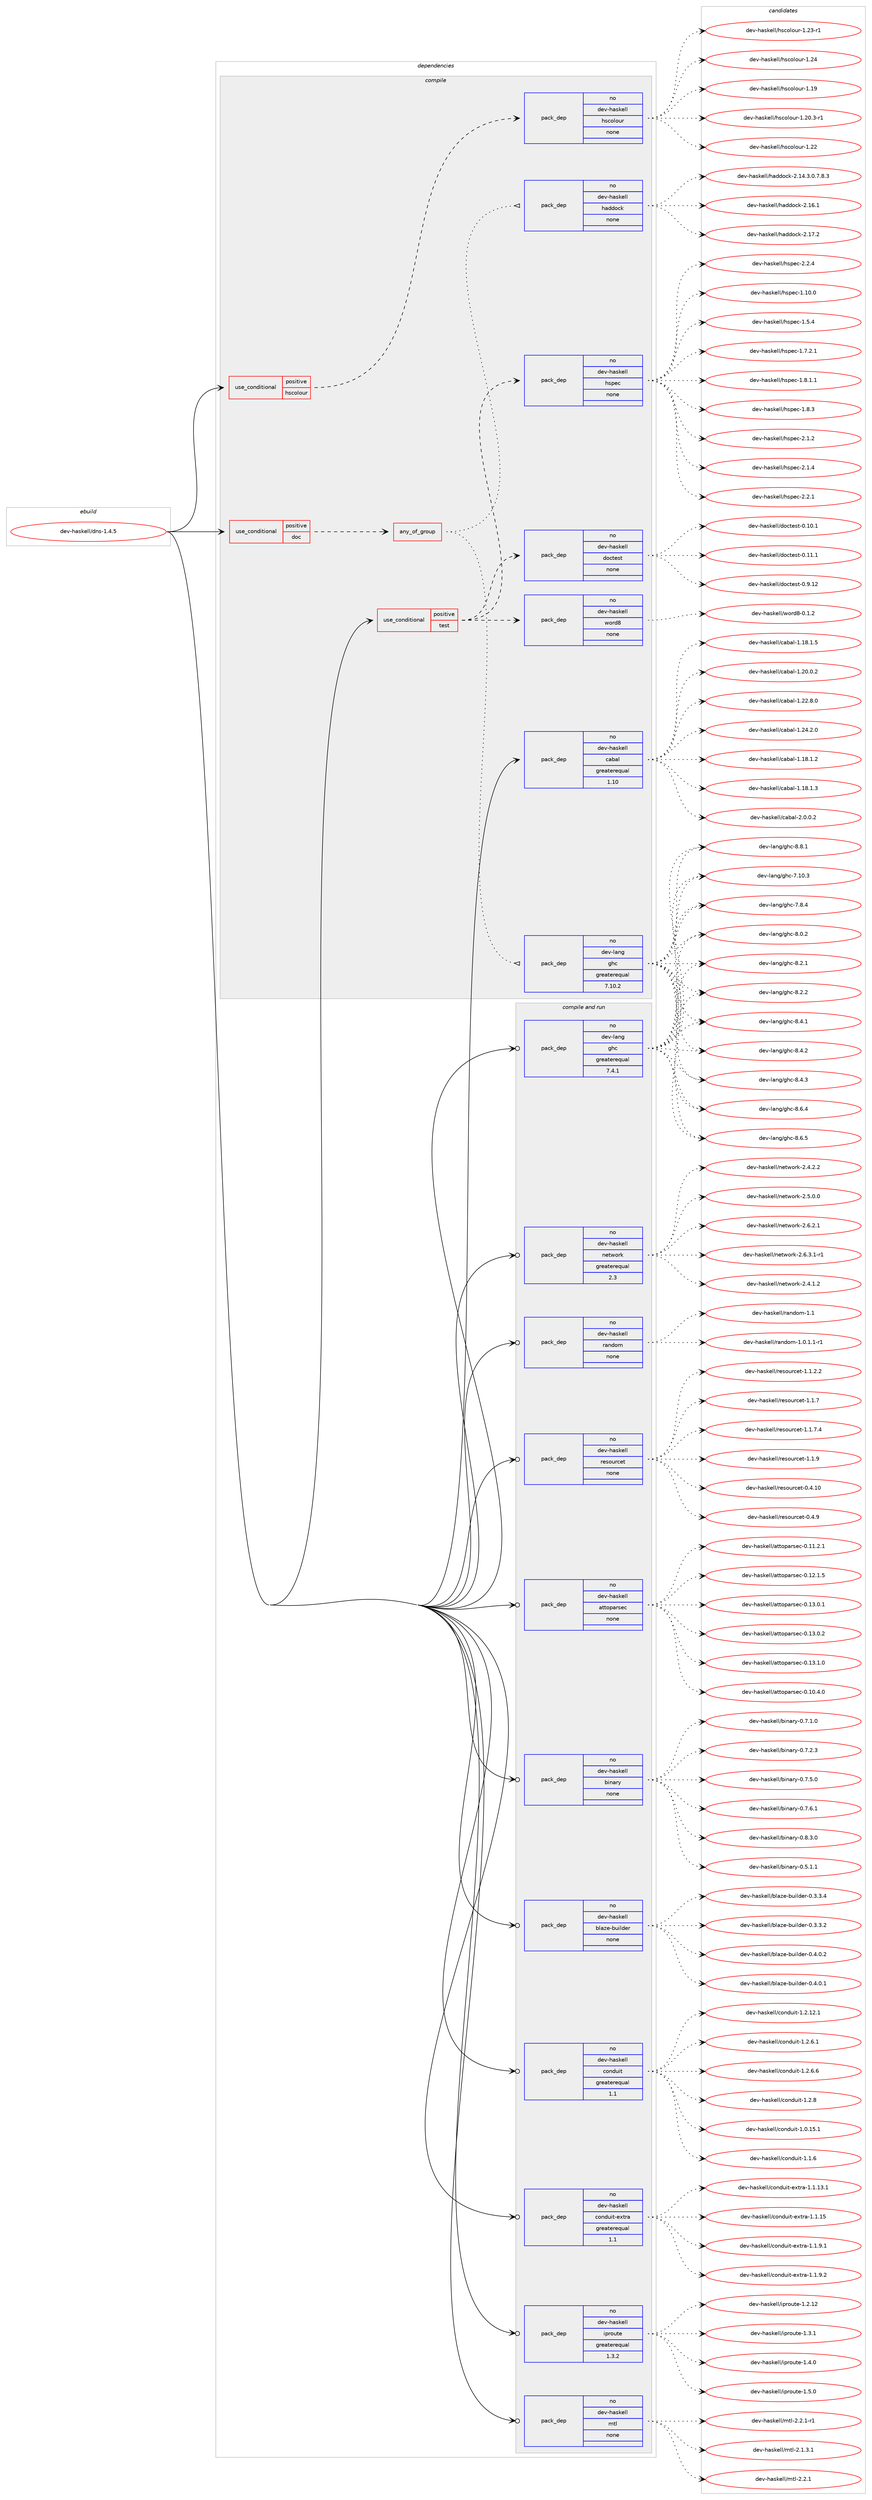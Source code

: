 digraph prolog {

# *************
# Graph options
# *************

newrank=true;
concentrate=true;
compound=true;
graph [rankdir=LR,fontname=Helvetica,fontsize=10,ranksep=1.5];#, ranksep=2.5, nodesep=0.2];
edge  [arrowhead=vee];
node  [fontname=Helvetica,fontsize=10];

# **********
# The ebuild
# **********

subgraph cluster_leftcol {
color=gray;
rank=same;
label=<<i>ebuild</i>>;
id [label="dev-haskell/dns-1.4.5", color=red, width=4, href="../dev-haskell/dns-1.4.5.svg"];
}

# ****************
# The dependencies
# ****************

subgraph cluster_midcol {
color=gray;
label=<<i>dependencies</i>>;
subgraph cluster_compile {
fillcolor="#eeeeee";
style=filled;
label=<<i>compile</i>>;
subgraph cond125534 {
dependency531371 [label=<<TABLE BORDER="0" CELLBORDER="1" CELLSPACING="0" CELLPADDING="4"><TR><TD ROWSPAN="3" CELLPADDING="10">use_conditional</TD></TR><TR><TD>positive</TD></TR><TR><TD>doc</TD></TR></TABLE>>, shape=none, color=red];
subgraph any9767 {
dependency531372 [label=<<TABLE BORDER="0" CELLBORDER="1" CELLSPACING="0" CELLPADDING="4"><TR><TD CELLPADDING="10">any_of_group</TD></TR></TABLE>>, shape=none, color=red];subgraph pack395713 {
dependency531373 [label=<<TABLE BORDER="0" CELLBORDER="1" CELLSPACING="0" CELLPADDING="4" WIDTH="220"><TR><TD ROWSPAN="6" CELLPADDING="30">pack_dep</TD></TR><TR><TD WIDTH="110">no</TD></TR><TR><TD>dev-haskell</TD></TR><TR><TD>haddock</TD></TR><TR><TD>none</TD></TR><TR><TD></TD></TR></TABLE>>, shape=none, color=blue];
}
dependency531372:e -> dependency531373:w [weight=20,style="dotted",arrowhead="oinv"];
subgraph pack395714 {
dependency531374 [label=<<TABLE BORDER="0" CELLBORDER="1" CELLSPACING="0" CELLPADDING="4" WIDTH="220"><TR><TD ROWSPAN="6" CELLPADDING="30">pack_dep</TD></TR><TR><TD WIDTH="110">no</TD></TR><TR><TD>dev-lang</TD></TR><TR><TD>ghc</TD></TR><TR><TD>greaterequal</TD></TR><TR><TD>7.10.2</TD></TR></TABLE>>, shape=none, color=blue];
}
dependency531372:e -> dependency531374:w [weight=20,style="dotted",arrowhead="oinv"];
}
dependency531371:e -> dependency531372:w [weight=20,style="dashed",arrowhead="vee"];
}
id:e -> dependency531371:w [weight=20,style="solid",arrowhead="vee"];
subgraph cond125535 {
dependency531375 [label=<<TABLE BORDER="0" CELLBORDER="1" CELLSPACING="0" CELLPADDING="4"><TR><TD ROWSPAN="3" CELLPADDING="10">use_conditional</TD></TR><TR><TD>positive</TD></TR><TR><TD>hscolour</TD></TR></TABLE>>, shape=none, color=red];
subgraph pack395715 {
dependency531376 [label=<<TABLE BORDER="0" CELLBORDER="1" CELLSPACING="0" CELLPADDING="4" WIDTH="220"><TR><TD ROWSPAN="6" CELLPADDING="30">pack_dep</TD></TR><TR><TD WIDTH="110">no</TD></TR><TR><TD>dev-haskell</TD></TR><TR><TD>hscolour</TD></TR><TR><TD>none</TD></TR><TR><TD></TD></TR></TABLE>>, shape=none, color=blue];
}
dependency531375:e -> dependency531376:w [weight=20,style="dashed",arrowhead="vee"];
}
id:e -> dependency531375:w [weight=20,style="solid",arrowhead="vee"];
subgraph cond125536 {
dependency531377 [label=<<TABLE BORDER="0" CELLBORDER="1" CELLSPACING="0" CELLPADDING="4"><TR><TD ROWSPAN="3" CELLPADDING="10">use_conditional</TD></TR><TR><TD>positive</TD></TR><TR><TD>test</TD></TR></TABLE>>, shape=none, color=red];
subgraph pack395716 {
dependency531378 [label=<<TABLE BORDER="0" CELLBORDER="1" CELLSPACING="0" CELLPADDING="4" WIDTH="220"><TR><TD ROWSPAN="6" CELLPADDING="30">pack_dep</TD></TR><TR><TD WIDTH="110">no</TD></TR><TR><TD>dev-haskell</TD></TR><TR><TD>doctest</TD></TR><TR><TD>none</TD></TR><TR><TD></TD></TR></TABLE>>, shape=none, color=blue];
}
dependency531377:e -> dependency531378:w [weight=20,style="dashed",arrowhead="vee"];
subgraph pack395717 {
dependency531379 [label=<<TABLE BORDER="0" CELLBORDER="1" CELLSPACING="0" CELLPADDING="4" WIDTH="220"><TR><TD ROWSPAN="6" CELLPADDING="30">pack_dep</TD></TR><TR><TD WIDTH="110">no</TD></TR><TR><TD>dev-haskell</TD></TR><TR><TD>hspec</TD></TR><TR><TD>none</TD></TR><TR><TD></TD></TR></TABLE>>, shape=none, color=blue];
}
dependency531377:e -> dependency531379:w [weight=20,style="dashed",arrowhead="vee"];
subgraph pack395718 {
dependency531380 [label=<<TABLE BORDER="0" CELLBORDER="1" CELLSPACING="0" CELLPADDING="4" WIDTH="220"><TR><TD ROWSPAN="6" CELLPADDING="30">pack_dep</TD></TR><TR><TD WIDTH="110">no</TD></TR><TR><TD>dev-haskell</TD></TR><TR><TD>word8</TD></TR><TR><TD>none</TD></TR><TR><TD></TD></TR></TABLE>>, shape=none, color=blue];
}
dependency531377:e -> dependency531380:w [weight=20,style="dashed",arrowhead="vee"];
}
id:e -> dependency531377:w [weight=20,style="solid",arrowhead="vee"];
subgraph pack395719 {
dependency531381 [label=<<TABLE BORDER="0" CELLBORDER="1" CELLSPACING="0" CELLPADDING="4" WIDTH="220"><TR><TD ROWSPAN="6" CELLPADDING="30">pack_dep</TD></TR><TR><TD WIDTH="110">no</TD></TR><TR><TD>dev-haskell</TD></TR><TR><TD>cabal</TD></TR><TR><TD>greaterequal</TD></TR><TR><TD>1.10</TD></TR></TABLE>>, shape=none, color=blue];
}
id:e -> dependency531381:w [weight=20,style="solid",arrowhead="vee"];
}
subgraph cluster_compileandrun {
fillcolor="#eeeeee";
style=filled;
label=<<i>compile and run</i>>;
subgraph pack395720 {
dependency531382 [label=<<TABLE BORDER="0" CELLBORDER="1" CELLSPACING="0" CELLPADDING="4" WIDTH="220"><TR><TD ROWSPAN="6" CELLPADDING="30">pack_dep</TD></TR><TR><TD WIDTH="110">no</TD></TR><TR><TD>dev-haskell</TD></TR><TR><TD>attoparsec</TD></TR><TR><TD>none</TD></TR><TR><TD></TD></TR></TABLE>>, shape=none, color=blue];
}
id:e -> dependency531382:w [weight=20,style="solid",arrowhead="odotvee"];
subgraph pack395721 {
dependency531383 [label=<<TABLE BORDER="0" CELLBORDER="1" CELLSPACING="0" CELLPADDING="4" WIDTH="220"><TR><TD ROWSPAN="6" CELLPADDING="30">pack_dep</TD></TR><TR><TD WIDTH="110">no</TD></TR><TR><TD>dev-haskell</TD></TR><TR><TD>binary</TD></TR><TR><TD>none</TD></TR><TR><TD></TD></TR></TABLE>>, shape=none, color=blue];
}
id:e -> dependency531383:w [weight=20,style="solid",arrowhead="odotvee"];
subgraph pack395722 {
dependency531384 [label=<<TABLE BORDER="0" CELLBORDER="1" CELLSPACING="0" CELLPADDING="4" WIDTH="220"><TR><TD ROWSPAN="6" CELLPADDING="30">pack_dep</TD></TR><TR><TD WIDTH="110">no</TD></TR><TR><TD>dev-haskell</TD></TR><TR><TD>blaze-builder</TD></TR><TR><TD>none</TD></TR><TR><TD></TD></TR></TABLE>>, shape=none, color=blue];
}
id:e -> dependency531384:w [weight=20,style="solid",arrowhead="odotvee"];
subgraph pack395723 {
dependency531385 [label=<<TABLE BORDER="0" CELLBORDER="1" CELLSPACING="0" CELLPADDING="4" WIDTH="220"><TR><TD ROWSPAN="6" CELLPADDING="30">pack_dep</TD></TR><TR><TD WIDTH="110">no</TD></TR><TR><TD>dev-haskell</TD></TR><TR><TD>conduit</TD></TR><TR><TD>greaterequal</TD></TR><TR><TD>1.1</TD></TR></TABLE>>, shape=none, color=blue];
}
id:e -> dependency531385:w [weight=20,style="solid",arrowhead="odotvee"];
subgraph pack395724 {
dependency531386 [label=<<TABLE BORDER="0" CELLBORDER="1" CELLSPACING="0" CELLPADDING="4" WIDTH="220"><TR><TD ROWSPAN="6" CELLPADDING="30">pack_dep</TD></TR><TR><TD WIDTH="110">no</TD></TR><TR><TD>dev-haskell</TD></TR><TR><TD>conduit-extra</TD></TR><TR><TD>greaterequal</TD></TR><TR><TD>1.1</TD></TR></TABLE>>, shape=none, color=blue];
}
id:e -> dependency531386:w [weight=20,style="solid",arrowhead="odotvee"];
subgraph pack395725 {
dependency531387 [label=<<TABLE BORDER="0" CELLBORDER="1" CELLSPACING="0" CELLPADDING="4" WIDTH="220"><TR><TD ROWSPAN="6" CELLPADDING="30">pack_dep</TD></TR><TR><TD WIDTH="110">no</TD></TR><TR><TD>dev-haskell</TD></TR><TR><TD>iproute</TD></TR><TR><TD>greaterequal</TD></TR><TR><TD>1.3.2</TD></TR></TABLE>>, shape=none, color=blue];
}
id:e -> dependency531387:w [weight=20,style="solid",arrowhead="odotvee"];
subgraph pack395726 {
dependency531388 [label=<<TABLE BORDER="0" CELLBORDER="1" CELLSPACING="0" CELLPADDING="4" WIDTH="220"><TR><TD ROWSPAN="6" CELLPADDING="30">pack_dep</TD></TR><TR><TD WIDTH="110">no</TD></TR><TR><TD>dev-haskell</TD></TR><TR><TD>mtl</TD></TR><TR><TD>none</TD></TR><TR><TD></TD></TR></TABLE>>, shape=none, color=blue];
}
id:e -> dependency531388:w [weight=20,style="solid",arrowhead="odotvee"];
subgraph pack395727 {
dependency531389 [label=<<TABLE BORDER="0" CELLBORDER="1" CELLSPACING="0" CELLPADDING="4" WIDTH="220"><TR><TD ROWSPAN="6" CELLPADDING="30">pack_dep</TD></TR><TR><TD WIDTH="110">no</TD></TR><TR><TD>dev-haskell</TD></TR><TR><TD>network</TD></TR><TR><TD>greaterequal</TD></TR><TR><TD>2.3</TD></TR></TABLE>>, shape=none, color=blue];
}
id:e -> dependency531389:w [weight=20,style="solid",arrowhead="odotvee"];
subgraph pack395728 {
dependency531390 [label=<<TABLE BORDER="0" CELLBORDER="1" CELLSPACING="0" CELLPADDING="4" WIDTH="220"><TR><TD ROWSPAN="6" CELLPADDING="30">pack_dep</TD></TR><TR><TD WIDTH="110">no</TD></TR><TR><TD>dev-haskell</TD></TR><TR><TD>random</TD></TR><TR><TD>none</TD></TR><TR><TD></TD></TR></TABLE>>, shape=none, color=blue];
}
id:e -> dependency531390:w [weight=20,style="solid",arrowhead="odotvee"];
subgraph pack395729 {
dependency531391 [label=<<TABLE BORDER="0" CELLBORDER="1" CELLSPACING="0" CELLPADDING="4" WIDTH="220"><TR><TD ROWSPAN="6" CELLPADDING="30">pack_dep</TD></TR><TR><TD WIDTH="110">no</TD></TR><TR><TD>dev-haskell</TD></TR><TR><TD>resourcet</TD></TR><TR><TD>none</TD></TR><TR><TD></TD></TR></TABLE>>, shape=none, color=blue];
}
id:e -> dependency531391:w [weight=20,style="solid",arrowhead="odotvee"];
subgraph pack395730 {
dependency531392 [label=<<TABLE BORDER="0" CELLBORDER="1" CELLSPACING="0" CELLPADDING="4" WIDTH="220"><TR><TD ROWSPAN="6" CELLPADDING="30">pack_dep</TD></TR><TR><TD WIDTH="110">no</TD></TR><TR><TD>dev-lang</TD></TR><TR><TD>ghc</TD></TR><TR><TD>greaterequal</TD></TR><TR><TD>7.4.1</TD></TR></TABLE>>, shape=none, color=blue];
}
id:e -> dependency531392:w [weight=20,style="solid",arrowhead="odotvee"];
}
subgraph cluster_run {
fillcolor="#eeeeee";
style=filled;
label=<<i>run</i>>;
}
}

# **************
# The candidates
# **************

subgraph cluster_choices {
rank=same;
color=gray;
label=<<i>candidates</i>>;

subgraph choice395713 {
color=black;
nodesep=1;
choice1001011184510497115107101108108471049710010011199107455046495246514648465546564651 [label="dev-haskell/haddock-2.14.3.0.7.8.3", color=red, width=4,href="../dev-haskell/haddock-2.14.3.0.7.8.3.svg"];
choice100101118451049711510710110810847104971001001119910745504649544649 [label="dev-haskell/haddock-2.16.1", color=red, width=4,href="../dev-haskell/haddock-2.16.1.svg"];
choice100101118451049711510710110810847104971001001119910745504649554650 [label="dev-haskell/haddock-2.17.2", color=red, width=4,href="../dev-haskell/haddock-2.17.2.svg"];
dependency531373:e -> choice1001011184510497115107101108108471049710010011199107455046495246514648465546564651:w [style=dotted,weight="100"];
dependency531373:e -> choice100101118451049711510710110810847104971001001119910745504649544649:w [style=dotted,weight="100"];
dependency531373:e -> choice100101118451049711510710110810847104971001001119910745504649554650:w [style=dotted,weight="100"];
}
subgraph choice395714 {
color=black;
nodesep=1;
choice1001011184510897110103471031049945554649484651 [label="dev-lang/ghc-7.10.3", color=red, width=4,href="../dev-lang/ghc-7.10.3.svg"];
choice10010111845108971101034710310499455546564652 [label="dev-lang/ghc-7.8.4", color=red, width=4,href="../dev-lang/ghc-7.8.4.svg"];
choice10010111845108971101034710310499455646484650 [label="dev-lang/ghc-8.0.2", color=red, width=4,href="../dev-lang/ghc-8.0.2.svg"];
choice10010111845108971101034710310499455646504649 [label="dev-lang/ghc-8.2.1", color=red, width=4,href="../dev-lang/ghc-8.2.1.svg"];
choice10010111845108971101034710310499455646504650 [label="dev-lang/ghc-8.2.2", color=red, width=4,href="../dev-lang/ghc-8.2.2.svg"];
choice10010111845108971101034710310499455646524649 [label="dev-lang/ghc-8.4.1", color=red, width=4,href="../dev-lang/ghc-8.4.1.svg"];
choice10010111845108971101034710310499455646524650 [label="dev-lang/ghc-8.4.2", color=red, width=4,href="../dev-lang/ghc-8.4.2.svg"];
choice10010111845108971101034710310499455646524651 [label="dev-lang/ghc-8.4.3", color=red, width=4,href="../dev-lang/ghc-8.4.3.svg"];
choice10010111845108971101034710310499455646544652 [label="dev-lang/ghc-8.6.4", color=red, width=4,href="../dev-lang/ghc-8.6.4.svg"];
choice10010111845108971101034710310499455646544653 [label="dev-lang/ghc-8.6.5", color=red, width=4,href="../dev-lang/ghc-8.6.5.svg"];
choice10010111845108971101034710310499455646564649 [label="dev-lang/ghc-8.8.1", color=red, width=4,href="../dev-lang/ghc-8.8.1.svg"];
dependency531374:e -> choice1001011184510897110103471031049945554649484651:w [style=dotted,weight="100"];
dependency531374:e -> choice10010111845108971101034710310499455546564652:w [style=dotted,weight="100"];
dependency531374:e -> choice10010111845108971101034710310499455646484650:w [style=dotted,weight="100"];
dependency531374:e -> choice10010111845108971101034710310499455646504649:w [style=dotted,weight="100"];
dependency531374:e -> choice10010111845108971101034710310499455646504650:w [style=dotted,weight="100"];
dependency531374:e -> choice10010111845108971101034710310499455646524649:w [style=dotted,weight="100"];
dependency531374:e -> choice10010111845108971101034710310499455646524650:w [style=dotted,weight="100"];
dependency531374:e -> choice10010111845108971101034710310499455646524651:w [style=dotted,weight="100"];
dependency531374:e -> choice10010111845108971101034710310499455646544652:w [style=dotted,weight="100"];
dependency531374:e -> choice10010111845108971101034710310499455646544653:w [style=dotted,weight="100"];
dependency531374:e -> choice10010111845108971101034710310499455646564649:w [style=dotted,weight="100"];
}
subgraph choice395715 {
color=black;
nodesep=1;
choice100101118451049711510710110810847104115991111081111171144549464957 [label="dev-haskell/hscolour-1.19", color=red, width=4,href="../dev-haskell/hscolour-1.19.svg"];
choice10010111845104971151071011081084710411599111108111117114454946504846514511449 [label="dev-haskell/hscolour-1.20.3-r1", color=red, width=4,href="../dev-haskell/hscolour-1.20.3-r1.svg"];
choice100101118451049711510710110810847104115991111081111171144549465050 [label="dev-haskell/hscolour-1.22", color=red, width=4,href="../dev-haskell/hscolour-1.22.svg"];
choice1001011184510497115107101108108471041159911110811111711445494650514511449 [label="dev-haskell/hscolour-1.23-r1", color=red, width=4,href="../dev-haskell/hscolour-1.23-r1.svg"];
choice100101118451049711510710110810847104115991111081111171144549465052 [label="dev-haskell/hscolour-1.24", color=red, width=4,href="../dev-haskell/hscolour-1.24.svg"];
dependency531376:e -> choice100101118451049711510710110810847104115991111081111171144549464957:w [style=dotted,weight="100"];
dependency531376:e -> choice10010111845104971151071011081084710411599111108111117114454946504846514511449:w [style=dotted,weight="100"];
dependency531376:e -> choice100101118451049711510710110810847104115991111081111171144549465050:w [style=dotted,weight="100"];
dependency531376:e -> choice1001011184510497115107101108108471041159911110811111711445494650514511449:w [style=dotted,weight="100"];
dependency531376:e -> choice100101118451049711510710110810847104115991111081111171144549465052:w [style=dotted,weight="100"];
}
subgraph choice395716 {
color=black;
nodesep=1;
choice1001011184510497115107101108108471001119911610111511645484649484649 [label="dev-haskell/doctest-0.10.1", color=red, width=4,href="../dev-haskell/doctest-0.10.1.svg"];
choice1001011184510497115107101108108471001119911610111511645484649494649 [label="dev-haskell/doctest-0.11.1", color=red, width=4,href="../dev-haskell/doctest-0.11.1.svg"];
choice1001011184510497115107101108108471001119911610111511645484657464950 [label="dev-haskell/doctest-0.9.12", color=red, width=4,href="../dev-haskell/doctest-0.9.12.svg"];
dependency531378:e -> choice1001011184510497115107101108108471001119911610111511645484649484649:w [style=dotted,weight="100"];
dependency531378:e -> choice1001011184510497115107101108108471001119911610111511645484649494649:w [style=dotted,weight="100"];
dependency531378:e -> choice1001011184510497115107101108108471001119911610111511645484657464950:w [style=dotted,weight="100"];
}
subgraph choice395717 {
color=black;
nodesep=1;
choice1001011184510497115107101108108471041151121019945494649484648 [label="dev-haskell/hspec-1.10.0", color=red, width=4,href="../dev-haskell/hspec-1.10.0.svg"];
choice10010111845104971151071011081084710411511210199454946534652 [label="dev-haskell/hspec-1.5.4", color=red, width=4,href="../dev-haskell/hspec-1.5.4.svg"];
choice100101118451049711510710110810847104115112101994549465546504649 [label="dev-haskell/hspec-1.7.2.1", color=red, width=4,href="../dev-haskell/hspec-1.7.2.1.svg"];
choice100101118451049711510710110810847104115112101994549465646494649 [label="dev-haskell/hspec-1.8.1.1", color=red, width=4,href="../dev-haskell/hspec-1.8.1.1.svg"];
choice10010111845104971151071011081084710411511210199454946564651 [label="dev-haskell/hspec-1.8.3", color=red, width=4,href="../dev-haskell/hspec-1.8.3.svg"];
choice10010111845104971151071011081084710411511210199455046494650 [label="dev-haskell/hspec-2.1.2", color=red, width=4,href="../dev-haskell/hspec-2.1.2.svg"];
choice10010111845104971151071011081084710411511210199455046494652 [label="dev-haskell/hspec-2.1.4", color=red, width=4,href="../dev-haskell/hspec-2.1.4.svg"];
choice10010111845104971151071011081084710411511210199455046504649 [label="dev-haskell/hspec-2.2.1", color=red, width=4,href="../dev-haskell/hspec-2.2.1.svg"];
choice10010111845104971151071011081084710411511210199455046504652 [label="dev-haskell/hspec-2.2.4", color=red, width=4,href="../dev-haskell/hspec-2.2.4.svg"];
dependency531379:e -> choice1001011184510497115107101108108471041151121019945494649484648:w [style=dotted,weight="100"];
dependency531379:e -> choice10010111845104971151071011081084710411511210199454946534652:w [style=dotted,weight="100"];
dependency531379:e -> choice100101118451049711510710110810847104115112101994549465546504649:w [style=dotted,weight="100"];
dependency531379:e -> choice100101118451049711510710110810847104115112101994549465646494649:w [style=dotted,weight="100"];
dependency531379:e -> choice10010111845104971151071011081084710411511210199454946564651:w [style=dotted,weight="100"];
dependency531379:e -> choice10010111845104971151071011081084710411511210199455046494650:w [style=dotted,weight="100"];
dependency531379:e -> choice10010111845104971151071011081084710411511210199455046494652:w [style=dotted,weight="100"];
dependency531379:e -> choice10010111845104971151071011081084710411511210199455046504649:w [style=dotted,weight="100"];
dependency531379:e -> choice10010111845104971151071011081084710411511210199455046504652:w [style=dotted,weight="100"];
}
subgraph choice395718 {
color=black;
nodesep=1;
choice10010111845104971151071011081084711911111410056454846494650 [label="dev-haskell/word8-0.1.2", color=red, width=4,href="../dev-haskell/word8-0.1.2.svg"];
dependency531380:e -> choice10010111845104971151071011081084711911111410056454846494650:w [style=dotted,weight="100"];
}
subgraph choice395719 {
color=black;
nodesep=1;
choice10010111845104971151071011081084799979897108454946495646494650 [label="dev-haskell/cabal-1.18.1.2", color=red, width=4,href="../dev-haskell/cabal-1.18.1.2.svg"];
choice10010111845104971151071011081084799979897108454946495646494651 [label="dev-haskell/cabal-1.18.1.3", color=red, width=4,href="../dev-haskell/cabal-1.18.1.3.svg"];
choice10010111845104971151071011081084799979897108454946495646494653 [label="dev-haskell/cabal-1.18.1.5", color=red, width=4,href="../dev-haskell/cabal-1.18.1.5.svg"];
choice10010111845104971151071011081084799979897108454946504846484650 [label="dev-haskell/cabal-1.20.0.2", color=red, width=4,href="../dev-haskell/cabal-1.20.0.2.svg"];
choice10010111845104971151071011081084799979897108454946505046564648 [label="dev-haskell/cabal-1.22.8.0", color=red, width=4,href="../dev-haskell/cabal-1.22.8.0.svg"];
choice10010111845104971151071011081084799979897108454946505246504648 [label="dev-haskell/cabal-1.24.2.0", color=red, width=4,href="../dev-haskell/cabal-1.24.2.0.svg"];
choice100101118451049711510710110810847999798971084550464846484650 [label="dev-haskell/cabal-2.0.0.2", color=red, width=4,href="../dev-haskell/cabal-2.0.0.2.svg"];
dependency531381:e -> choice10010111845104971151071011081084799979897108454946495646494650:w [style=dotted,weight="100"];
dependency531381:e -> choice10010111845104971151071011081084799979897108454946495646494651:w [style=dotted,weight="100"];
dependency531381:e -> choice10010111845104971151071011081084799979897108454946495646494653:w [style=dotted,weight="100"];
dependency531381:e -> choice10010111845104971151071011081084799979897108454946504846484650:w [style=dotted,weight="100"];
dependency531381:e -> choice10010111845104971151071011081084799979897108454946505046564648:w [style=dotted,weight="100"];
dependency531381:e -> choice10010111845104971151071011081084799979897108454946505246504648:w [style=dotted,weight="100"];
dependency531381:e -> choice100101118451049711510710110810847999798971084550464846484650:w [style=dotted,weight="100"];
}
subgraph choice395720 {
color=black;
nodesep=1;
choice100101118451049711510710110810847971161161111129711411510199454846494846524648 [label="dev-haskell/attoparsec-0.10.4.0", color=red, width=4,href="../dev-haskell/attoparsec-0.10.4.0.svg"];
choice100101118451049711510710110810847971161161111129711411510199454846494946504649 [label="dev-haskell/attoparsec-0.11.2.1", color=red, width=4,href="../dev-haskell/attoparsec-0.11.2.1.svg"];
choice100101118451049711510710110810847971161161111129711411510199454846495046494653 [label="dev-haskell/attoparsec-0.12.1.5", color=red, width=4,href="../dev-haskell/attoparsec-0.12.1.5.svg"];
choice100101118451049711510710110810847971161161111129711411510199454846495146484649 [label="dev-haskell/attoparsec-0.13.0.1", color=red, width=4,href="../dev-haskell/attoparsec-0.13.0.1.svg"];
choice100101118451049711510710110810847971161161111129711411510199454846495146484650 [label="dev-haskell/attoparsec-0.13.0.2", color=red, width=4,href="../dev-haskell/attoparsec-0.13.0.2.svg"];
choice100101118451049711510710110810847971161161111129711411510199454846495146494648 [label="dev-haskell/attoparsec-0.13.1.0", color=red, width=4,href="../dev-haskell/attoparsec-0.13.1.0.svg"];
dependency531382:e -> choice100101118451049711510710110810847971161161111129711411510199454846494846524648:w [style=dotted,weight="100"];
dependency531382:e -> choice100101118451049711510710110810847971161161111129711411510199454846494946504649:w [style=dotted,weight="100"];
dependency531382:e -> choice100101118451049711510710110810847971161161111129711411510199454846495046494653:w [style=dotted,weight="100"];
dependency531382:e -> choice100101118451049711510710110810847971161161111129711411510199454846495146484649:w [style=dotted,weight="100"];
dependency531382:e -> choice100101118451049711510710110810847971161161111129711411510199454846495146484650:w [style=dotted,weight="100"];
dependency531382:e -> choice100101118451049711510710110810847971161161111129711411510199454846495146494648:w [style=dotted,weight="100"];
}
subgraph choice395721 {
color=black;
nodesep=1;
choice10010111845104971151071011081084798105110971141214548465346494649 [label="dev-haskell/binary-0.5.1.1", color=red, width=4,href="../dev-haskell/binary-0.5.1.1.svg"];
choice10010111845104971151071011081084798105110971141214548465546494648 [label="dev-haskell/binary-0.7.1.0", color=red, width=4,href="../dev-haskell/binary-0.7.1.0.svg"];
choice10010111845104971151071011081084798105110971141214548465546504651 [label="dev-haskell/binary-0.7.2.3", color=red, width=4,href="../dev-haskell/binary-0.7.2.3.svg"];
choice10010111845104971151071011081084798105110971141214548465546534648 [label="dev-haskell/binary-0.7.5.0", color=red, width=4,href="../dev-haskell/binary-0.7.5.0.svg"];
choice10010111845104971151071011081084798105110971141214548465546544649 [label="dev-haskell/binary-0.7.6.1", color=red, width=4,href="../dev-haskell/binary-0.7.6.1.svg"];
choice10010111845104971151071011081084798105110971141214548465646514648 [label="dev-haskell/binary-0.8.3.0", color=red, width=4,href="../dev-haskell/binary-0.8.3.0.svg"];
dependency531383:e -> choice10010111845104971151071011081084798105110971141214548465346494649:w [style=dotted,weight="100"];
dependency531383:e -> choice10010111845104971151071011081084798105110971141214548465546494648:w [style=dotted,weight="100"];
dependency531383:e -> choice10010111845104971151071011081084798105110971141214548465546504651:w [style=dotted,weight="100"];
dependency531383:e -> choice10010111845104971151071011081084798105110971141214548465546534648:w [style=dotted,weight="100"];
dependency531383:e -> choice10010111845104971151071011081084798105110971141214548465546544649:w [style=dotted,weight="100"];
dependency531383:e -> choice10010111845104971151071011081084798105110971141214548465646514648:w [style=dotted,weight="100"];
}
subgraph choice395722 {
color=black;
nodesep=1;
choice100101118451049711510710110810847981089712210145981171051081001011144548465146514650 [label="dev-haskell/blaze-builder-0.3.3.2", color=red, width=4,href="../dev-haskell/blaze-builder-0.3.3.2.svg"];
choice100101118451049711510710110810847981089712210145981171051081001011144548465146514652 [label="dev-haskell/blaze-builder-0.3.3.4", color=red, width=4,href="../dev-haskell/blaze-builder-0.3.3.4.svg"];
choice100101118451049711510710110810847981089712210145981171051081001011144548465246484649 [label="dev-haskell/blaze-builder-0.4.0.1", color=red, width=4,href="../dev-haskell/blaze-builder-0.4.0.1.svg"];
choice100101118451049711510710110810847981089712210145981171051081001011144548465246484650 [label="dev-haskell/blaze-builder-0.4.0.2", color=red, width=4,href="../dev-haskell/blaze-builder-0.4.0.2.svg"];
dependency531384:e -> choice100101118451049711510710110810847981089712210145981171051081001011144548465146514650:w [style=dotted,weight="100"];
dependency531384:e -> choice100101118451049711510710110810847981089712210145981171051081001011144548465146514652:w [style=dotted,weight="100"];
dependency531384:e -> choice100101118451049711510710110810847981089712210145981171051081001011144548465246484649:w [style=dotted,weight="100"];
dependency531384:e -> choice100101118451049711510710110810847981089712210145981171051081001011144548465246484650:w [style=dotted,weight="100"];
}
subgraph choice395723 {
color=black;
nodesep=1;
choice10010111845104971151071011081084799111110100117105116454946484649534649 [label="dev-haskell/conduit-1.0.15.1", color=red, width=4,href="../dev-haskell/conduit-1.0.15.1.svg"];
choice10010111845104971151071011081084799111110100117105116454946494654 [label="dev-haskell/conduit-1.1.6", color=red, width=4,href="../dev-haskell/conduit-1.1.6.svg"];
choice10010111845104971151071011081084799111110100117105116454946504649504649 [label="dev-haskell/conduit-1.2.12.1", color=red, width=4,href="../dev-haskell/conduit-1.2.12.1.svg"];
choice100101118451049711510710110810847991111101001171051164549465046544649 [label="dev-haskell/conduit-1.2.6.1", color=red, width=4,href="../dev-haskell/conduit-1.2.6.1.svg"];
choice100101118451049711510710110810847991111101001171051164549465046544654 [label="dev-haskell/conduit-1.2.6.6", color=red, width=4,href="../dev-haskell/conduit-1.2.6.6.svg"];
choice10010111845104971151071011081084799111110100117105116454946504656 [label="dev-haskell/conduit-1.2.8", color=red, width=4,href="../dev-haskell/conduit-1.2.8.svg"];
dependency531385:e -> choice10010111845104971151071011081084799111110100117105116454946484649534649:w [style=dotted,weight="100"];
dependency531385:e -> choice10010111845104971151071011081084799111110100117105116454946494654:w [style=dotted,weight="100"];
dependency531385:e -> choice10010111845104971151071011081084799111110100117105116454946504649504649:w [style=dotted,weight="100"];
dependency531385:e -> choice100101118451049711510710110810847991111101001171051164549465046544649:w [style=dotted,weight="100"];
dependency531385:e -> choice100101118451049711510710110810847991111101001171051164549465046544654:w [style=dotted,weight="100"];
dependency531385:e -> choice10010111845104971151071011081084799111110100117105116454946504656:w [style=dotted,weight="100"];
}
subgraph choice395724 {
color=black;
nodesep=1;
choice100101118451049711510710110810847991111101001171051164510112011611497454946494649514649 [label="dev-haskell/conduit-extra-1.1.13.1", color=red, width=4,href="../dev-haskell/conduit-extra-1.1.13.1.svg"];
choice10010111845104971151071011081084799111110100117105116451011201161149745494649464953 [label="dev-haskell/conduit-extra-1.1.15", color=red, width=4,href="../dev-haskell/conduit-extra-1.1.15.svg"];
choice1001011184510497115107101108108479911111010011710511645101120116114974549464946574649 [label="dev-haskell/conduit-extra-1.1.9.1", color=red, width=4,href="../dev-haskell/conduit-extra-1.1.9.1.svg"];
choice1001011184510497115107101108108479911111010011710511645101120116114974549464946574650 [label="dev-haskell/conduit-extra-1.1.9.2", color=red, width=4,href="../dev-haskell/conduit-extra-1.1.9.2.svg"];
dependency531386:e -> choice100101118451049711510710110810847991111101001171051164510112011611497454946494649514649:w [style=dotted,weight="100"];
dependency531386:e -> choice10010111845104971151071011081084799111110100117105116451011201161149745494649464953:w [style=dotted,weight="100"];
dependency531386:e -> choice1001011184510497115107101108108479911111010011710511645101120116114974549464946574649:w [style=dotted,weight="100"];
dependency531386:e -> choice1001011184510497115107101108108479911111010011710511645101120116114974549464946574650:w [style=dotted,weight="100"];
}
subgraph choice395725 {
color=black;
nodesep=1;
choice10010111845104971151071011081084710511211411111711610145494650464950 [label="dev-haskell/iproute-1.2.12", color=red, width=4,href="../dev-haskell/iproute-1.2.12.svg"];
choice100101118451049711510710110810847105112114111117116101454946514649 [label="dev-haskell/iproute-1.3.1", color=red, width=4,href="../dev-haskell/iproute-1.3.1.svg"];
choice100101118451049711510710110810847105112114111117116101454946524648 [label="dev-haskell/iproute-1.4.0", color=red, width=4,href="../dev-haskell/iproute-1.4.0.svg"];
choice100101118451049711510710110810847105112114111117116101454946534648 [label="dev-haskell/iproute-1.5.0", color=red, width=4,href="../dev-haskell/iproute-1.5.0.svg"];
dependency531387:e -> choice10010111845104971151071011081084710511211411111711610145494650464950:w [style=dotted,weight="100"];
dependency531387:e -> choice100101118451049711510710110810847105112114111117116101454946514649:w [style=dotted,weight="100"];
dependency531387:e -> choice100101118451049711510710110810847105112114111117116101454946524648:w [style=dotted,weight="100"];
dependency531387:e -> choice100101118451049711510710110810847105112114111117116101454946534648:w [style=dotted,weight="100"];
}
subgraph choice395726 {
color=black;
nodesep=1;
choice1001011184510497115107101108108471091161084550464946514649 [label="dev-haskell/mtl-2.1.3.1", color=red, width=4,href="../dev-haskell/mtl-2.1.3.1.svg"];
choice100101118451049711510710110810847109116108455046504649 [label="dev-haskell/mtl-2.2.1", color=red, width=4,href="../dev-haskell/mtl-2.2.1.svg"];
choice1001011184510497115107101108108471091161084550465046494511449 [label="dev-haskell/mtl-2.2.1-r1", color=red, width=4,href="../dev-haskell/mtl-2.2.1-r1.svg"];
dependency531388:e -> choice1001011184510497115107101108108471091161084550464946514649:w [style=dotted,weight="100"];
dependency531388:e -> choice100101118451049711510710110810847109116108455046504649:w [style=dotted,weight="100"];
dependency531388:e -> choice1001011184510497115107101108108471091161084550465046494511449:w [style=dotted,weight="100"];
}
subgraph choice395727 {
color=black;
nodesep=1;
choice1001011184510497115107101108108471101011161191111141074550465246494650 [label="dev-haskell/network-2.4.1.2", color=red, width=4,href="../dev-haskell/network-2.4.1.2.svg"];
choice1001011184510497115107101108108471101011161191111141074550465246504650 [label="dev-haskell/network-2.4.2.2", color=red, width=4,href="../dev-haskell/network-2.4.2.2.svg"];
choice1001011184510497115107101108108471101011161191111141074550465346484648 [label="dev-haskell/network-2.5.0.0", color=red, width=4,href="../dev-haskell/network-2.5.0.0.svg"];
choice1001011184510497115107101108108471101011161191111141074550465446504649 [label="dev-haskell/network-2.6.2.1", color=red, width=4,href="../dev-haskell/network-2.6.2.1.svg"];
choice10010111845104971151071011081084711010111611911111410745504654465146494511449 [label="dev-haskell/network-2.6.3.1-r1", color=red, width=4,href="../dev-haskell/network-2.6.3.1-r1.svg"];
dependency531389:e -> choice1001011184510497115107101108108471101011161191111141074550465246494650:w [style=dotted,weight="100"];
dependency531389:e -> choice1001011184510497115107101108108471101011161191111141074550465246504650:w [style=dotted,weight="100"];
dependency531389:e -> choice1001011184510497115107101108108471101011161191111141074550465346484648:w [style=dotted,weight="100"];
dependency531389:e -> choice1001011184510497115107101108108471101011161191111141074550465446504649:w [style=dotted,weight="100"];
dependency531389:e -> choice10010111845104971151071011081084711010111611911111410745504654465146494511449:w [style=dotted,weight="100"];
}
subgraph choice395728 {
color=black;
nodesep=1;
choice1001011184510497115107101108108471149711010011110945494648464946494511449 [label="dev-haskell/random-1.0.1.1-r1", color=red, width=4,href="../dev-haskell/random-1.0.1.1-r1.svg"];
choice1001011184510497115107101108108471149711010011110945494649 [label="dev-haskell/random-1.1", color=red, width=4,href="../dev-haskell/random-1.1.svg"];
dependency531390:e -> choice1001011184510497115107101108108471149711010011110945494648464946494511449:w [style=dotted,weight="100"];
dependency531390:e -> choice1001011184510497115107101108108471149711010011110945494649:w [style=dotted,weight="100"];
}
subgraph choice395729 {
color=black;
nodesep=1;
choice1001011184510497115107101108108471141011151111171149910111645484652464948 [label="dev-haskell/resourcet-0.4.10", color=red, width=4,href="../dev-haskell/resourcet-0.4.10.svg"];
choice10010111845104971151071011081084711410111511111711499101116454846524657 [label="dev-haskell/resourcet-0.4.9", color=red, width=4,href="../dev-haskell/resourcet-0.4.9.svg"];
choice100101118451049711510710110810847114101115111117114991011164549464946504650 [label="dev-haskell/resourcet-1.1.2.2", color=red, width=4,href="../dev-haskell/resourcet-1.1.2.2.svg"];
choice10010111845104971151071011081084711410111511111711499101116454946494655 [label="dev-haskell/resourcet-1.1.7", color=red, width=4,href="../dev-haskell/resourcet-1.1.7.svg"];
choice100101118451049711510710110810847114101115111117114991011164549464946554652 [label="dev-haskell/resourcet-1.1.7.4", color=red, width=4,href="../dev-haskell/resourcet-1.1.7.4.svg"];
choice10010111845104971151071011081084711410111511111711499101116454946494657 [label="dev-haskell/resourcet-1.1.9", color=red, width=4,href="../dev-haskell/resourcet-1.1.9.svg"];
dependency531391:e -> choice1001011184510497115107101108108471141011151111171149910111645484652464948:w [style=dotted,weight="100"];
dependency531391:e -> choice10010111845104971151071011081084711410111511111711499101116454846524657:w [style=dotted,weight="100"];
dependency531391:e -> choice100101118451049711510710110810847114101115111117114991011164549464946504650:w [style=dotted,weight="100"];
dependency531391:e -> choice10010111845104971151071011081084711410111511111711499101116454946494655:w [style=dotted,weight="100"];
dependency531391:e -> choice100101118451049711510710110810847114101115111117114991011164549464946554652:w [style=dotted,weight="100"];
dependency531391:e -> choice10010111845104971151071011081084711410111511111711499101116454946494657:w [style=dotted,weight="100"];
}
subgraph choice395730 {
color=black;
nodesep=1;
choice1001011184510897110103471031049945554649484651 [label="dev-lang/ghc-7.10.3", color=red, width=4,href="../dev-lang/ghc-7.10.3.svg"];
choice10010111845108971101034710310499455546564652 [label="dev-lang/ghc-7.8.4", color=red, width=4,href="../dev-lang/ghc-7.8.4.svg"];
choice10010111845108971101034710310499455646484650 [label="dev-lang/ghc-8.0.2", color=red, width=4,href="../dev-lang/ghc-8.0.2.svg"];
choice10010111845108971101034710310499455646504649 [label="dev-lang/ghc-8.2.1", color=red, width=4,href="../dev-lang/ghc-8.2.1.svg"];
choice10010111845108971101034710310499455646504650 [label="dev-lang/ghc-8.2.2", color=red, width=4,href="../dev-lang/ghc-8.2.2.svg"];
choice10010111845108971101034710310499455646524649 [label="dev-lang/ghc-8.4.1", color=red, width=4,href="../dev-lang/ghc-8.4.1.svg"];
choice10010111845108971101034710310499455646524650 [label="dev-lang/ghc-8.4.2", color=red, width=4,href="../dev-lang/ghc-8.4.2.svg"];
choice10010111845108971101034710310499455646524651 [label="dev-lang/ghc-8.4.3", color=red, width=4,href="../dev-lang/ghc-8.4.3.svg"];
choice10010111845108971101034710310499455646544652 [label="dev-lang/ghc-8.6.4", color=red, width=4,href="../dev-lang/ghc-8.6.4.svg"];
choice10010111845108971101034710310499455646544653 [label="dev-lang/ghc-8.6.5", color=red, width=4,href="../dev-lang/ghc-8.6.5.svg"];
choice10010111845108971101034710310499455646564649 [label="dev-lang/ghc-8.8.1", color=red, width=4,href="../dev-lang/ghc-8.8.1.svg"];
dependency531392:e -> choice1001011184510897110103471031049945554649484651:w [style=dotted,weight="100"];
dependency531392:e -> choice10010111845108971101034710310499455546564652:w [style=dotted,weight="100"];
dependency531392:e -> choice10010111845108971101034710310499455646484650:w [style=dotted,weight="100"];
dependency531392:e -> choice10010111845108971101034710310499455646504649:w [style=dotted,weight="100"];
dependency531392:e -> choice10010111845108971101034710310499455646504650:w [style=dotted,weight="100"];
dependency531392:e -> choice10010111845108971101034710310499455646524649:w [style=dotted,weight="100"];
dependency531392:e -> choice10010111845108971101034710310499455646524650:w [style=dotted,weight="100"];
dependency531392:e -> choice10010111845108971101034710310499455646524651:w [style=dotted,weight="100"];
dependency531392:e -> choice10010111845108971101034710310499455646544652:w [style=dotted,weight="100"];
dependency531392:e -> choice10010111845108971101034710310499455646544653:w [style=dotted,weight="100"];
dependency531392:e -> choice10010111845108971101034710310499455646564649:w [style=dotted,weight="100"];
}
}

}
